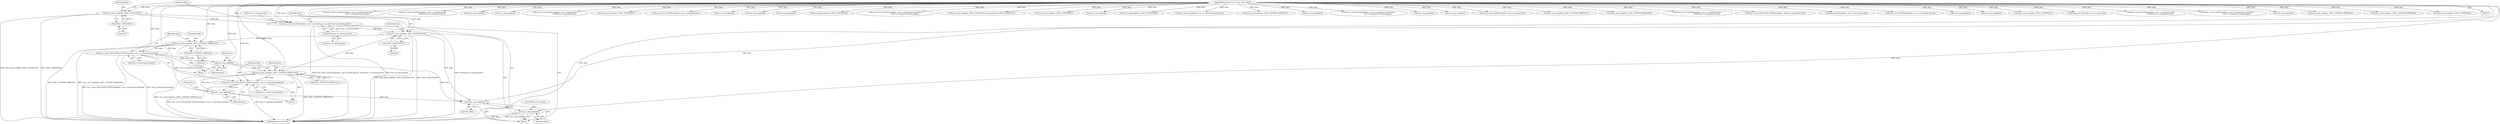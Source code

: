 digraph "1_samba_530d50a1abdcdf4d1775652d4c456c1274d83d8d_1@pointer" {
"1000290" [label="(Call,asn1_push_tag(data, ASN1_CONTEXT_SIMPLE(0)))"];
"1000254" [label="(Call,asn1_push_tag(data, ASN1_SEQUENCE(0)))"];
"1000237" [label="(Call,asn1_write_OctetString(data, tree->u.substring.attr, strlen(tree->u.substring.attr)))"];
"1000233" [label="(Call,asn1_push_tag(data, ASN1_CONTEXT(4)))"];
"1000108" [label="(MethodParameterIn,struct asn1_data *data)"];
"1000235" [label="(Call,ASN1_CONTEXT(4))"];
"1000246" [label="(Call,strlen(tree->u.substring.attr))"];
"1000256" [label="(Call,ASN1_SEQUENCE(0))"];
"1000292" [label="(Call,ASN1_CONTEXT_SIMPLE(0))"];
"1000294" [label="(Call,asn1_write_DATA_BLOB_LDAPString(data, tree->u.substring.chunks[i]))"];
"1000305" [label="(Call,asn1_pop_tag(data))"];
"1000353" [label="(Call,asn1_push_tag(data, ASN1_CONTEXT_SIMPLE(ctx)))"];
"1000357" [label="(Call,asn1_write_DATA_BLOB_LDAPString(data, tree->u.substring.chunks[i]))"];
"1000368" [label="(Call,asn1_pop_tag(data))"];
"1000372" [label="(Call,asn1_pop_tag(data))"];
"1000374" [label="(Call,asn1_pop_tag(data))"];
"1000209" [label="(Call,asn1_write_OctetString(data, tree->u.equality.value.data,\n                                     tree->u.equality.value.length))"];
"1000493" [label="(Call,asn1_write_OctetString(data, tree->u.comparison.attr,\n                                     strlen(tree->u.comparison.attr)))"];
"1000116" [label="(Block,)"];
"1000294" [label="(Call,asn1_write_DATA_BLOB_LDAPString(data, tree->u.substring.chunks[i]))"];
"1000255" [label="(Identifier,data)"];
"1000560" [label="(Call,asn1_pop_tag(data))"];
"1000464" [label="(Call,asn1_pop_tag(data))"];
"1000192" [label="(Call,asn1_write_OctetString(data, tree->u.equality.attr,\n                                     strlen(tree->u.equality.attr)))"];
"1000289" [label="(Block,)"];
"1000254" [label="(Call,asn1_push_tag(data, ASN1_SEQUENCE(0)))"];
"1000239" [label="(Call,tree->u.substring.attr)"];
"1000378" [label="(Call,asn1_push_tag(data, ASN1_CONTEXT(5)))"];
"1000575" [label="(Call,asn1_write_LDAPString(data, tree->u.extended.attr))"];
"1000359" [label="(Call,tree->u.substring.chunks[i])"];
"1000372" [label="(Call,asn1_pop_tag(data))"];
"1000291" [label="(Identifier,data)"];
"1000584" [label="(Call,asn1_pop_tag(data))"];
"1000355" [label="(Call,ASN1_CONTEXT_SIMPLE(ctx))"];
"1000600" [label="(Call,asn1_pop_tag(data))"];
"1000184" [label="(Call,asn1_pop_tag(data))"];
"1000368" [label="(Call,asn1_pop_tag(data))"];
"1000295" [label="(Identifier,data)"];
"1000296" [label="(Call,tree->u.substring.chunks[i])"];
"1000166" [label="(Call,asn1_push_tag(data, ASN1_CONTEXT(2)))"];
"1000399" [label="(Call,asn1_write_OctetString(data, tree->u.comparison.value.data,\n                                     tree->u.comparison.value.length))"];
"1000247" [label="(Call,tree->u.substring.attr)"];
"1000354" [label="(Identifier,data)"];
"1000119" [label="(Call,asn1_push_tag(data, ASN1_CONTEXT(tree->operation==LDB_OP_AND?0:1)))"];
"1000257" [label="(Literal,0)"];
"1000534" [label="(Call,asn1_push_tag(data, ASN1_CONTEXT(9)))"];
"1000292" [label="(Call,ASN1_CONTEXT_SIMPLE(0))"];
"1000357" [label="(Call,asn1_write_DATA_BLOB_LDAPString(data, tree->u.substring.chunks[i]))"];
"1000256" [label="(Call,ASN1_SEQUENCE(0))"];
"1000162" [label="(Call,asn1_pop_tag(data))"];
"1000489" [label="(Call,asn1_push_tag(data, ASN1_CONTEXT(8)))"];
"1000606" [label="(Call,asn1_write_uint8(data, tree->u.extended.dnAttributes))"];
"1000369" [label="(Identifier,data)"];
"1000234" [label="(Identifier,data)"];
"1000547" [label="(Call,asn1_push_tag(data, ASN1_CONTEXT_SIMPLE(1)))"];
"1000108" [label="(MethodParameterIn,struct asn1_data *data)"];
"1000419" [label="(Call,asn1_pop_tag(data))"];
"1000510" [label="(Call,asn1_write_OctetString(data, tree->u.comparison.value.data,\n                                     tree->u.comparison.value.length))"];
"1000615" [label="(Call,asn1_pop_tag(data))"];
"1000229" [label="(Call,asn1_pop_tag(data))"];
"1000472" [label="(Call,asn1_write_LDAPString(data, tree->u.present.attr))"];
"1000374" [label="(Call,asn1_pop_tag(data))"];
"1000468" [label="(Call,asn1_push_tag(data, ASN1_CONTEXT_SIMPLE(7)))"];
"1000571" [label="(Call,asn1_push_tag(data, ASN1_CONTEXT_SIMPLE(2)))"];
"1000236" [label="(Literal,4)"];
"1000376" [label="(ControlStructure,break;)"];
"1000375" [label="(Identifier,data)"];
"1000233" [label="(Call,asn1_push_tag(data, ASN1_CONTEXT(4)))"];
"1000382" [label="(Call,asn1_write_OctetString(data, tree->u.comparison.attr,\n                                     strlen(tree->u.comparison.attr)))"];
"1000590" [label="(Call,asn1_write_DATA_BLOB_LDAPString(data, &tree->u.extended.value))"];
"1000290" [label="(Call,asn1_push_tag(data, ASN1_CONTEXT_SIMPLE(0)))"];
"1000358" [label="(Identifier,data)"];
"1000235" [label="(Call,ASN1_CONTEXT(4))"];
"1000306" [label="(Identifier,data)"];
"1000373" [label="(Identifier,data)"];
"1000237" [label="(Call,asn1_write_OctetString(data, tree->u.substring.attr, strlen(tree->u.substring.attr)))"];
"1000371" [label="(Identifier,i)"];
"1000319" [label="(Block,)"];
"1000148" [label="(Call,ldap_push_filter(data, tree->u.list.elements[i]))"];
"1000551" [label="(Call,asn1_write_LDAPString(data, tree->u.extended.rule_id))"];
"1000238" [label="(Identifier,data)"];
"1000530" [label="(Call,asn1_pop_tag(data))"];
"1000293" [label="(Literal,0)"];
"1000617" [label="(Call,asn1_pop_tag(data))"];
"1000308" [label="(Identifier,i)"];
"1000188" [label="(Call,asn1_push_tag(data, ASN1_CONTEXT(3)))"];
"1000172" [label="(Call,ldap_push_filter(data, tree->u.isnot.child))"];
"1000305" [label="(Call,asn1_pop_tag(data))"];
"1000353" [label="(Call,asn1_push_tag(data, ASN1_CONTEXT_SIMPLE(ctx)))"];
"1000246" [label="(Call,strlen(tree->u.substring.attr))"];
"1000427" [label="(Call,asn1_write_OctetString(data, tree->u.comparison.attr,\n                                     strlen(tree->u.comparison.attr)))"];
"1000444" [label="(Call,asn1_write_OctetString(data, tree->u.comparison.value.data,\n                                     tree->u.comparison.value.length))"];
"1000481" [label="(Call,asn1_pop_tag(data))"];
"1000628" [label="(MethodReturn,static bool)"];
"1000586" [label="(Call,asn1_push_tag(data, ASN1_CONTEXT_SIMPLE(3)))"];
"1000602" [label="(Call,asn1_push_tag(data, ASN1_CONTEXT_SIMPLE(4)))"];
"1000423" [label="(Call,asn1_push_tag(data, ASN1_CONTEXT(6)))"];
"1000263" [label="(Identifier,tree)"];
"1000290" -> "1000289"  [label="AST: "];
"1000290" -> "1000292"  [label="CFG: "];
"1000291" -> "1000290"  [label="AST: "];
"1000292" -> "1000290"  [label="AST: "];
"1000295" -> "1000290"  [label="CFG: "];
"1000290" -> "1000628"  [label="DDG: ASN1_CONTEXT_SIMPLE(0)"];
"1000290" -> "1000628"  [label="DDG: asn1_push_tag(data, ASN1_CONTEXT_SIMPLE(0))"];
"1000254" -> "1000290"  [label="DDG: data"];
"1000108" -> "1000290"  [label="DDG: data"];
"1000292" -> "1000290"  [label="DDG: 0"];
"1000290" -> "1000294"  [label="DDG: data"];
"1000254" -> "1000116"  [label="AST: "];
"1000254" -> "1000256"  [label="CFG: "];
"1000255" -> "1000254"  [label="AST: "];
"1000256" -> "1000254"  [label="AST: "];
"1000263" -> "1000254"  [label="CFG: "];
"1000254" -> "1000628"  [label="DDG: asn1_push_tag(data, ASN1_SEQUENCE(0))"];
"1000254" -> "1000628"  [label="DDG: ASN1_SEQUENCE(0)"];
"1000237" -> "1000254"  [label="DDG: data"];
"1000108" -> "1000254"  [label="DDG: data"];
"1000256" -> "1000254"  [label="DDG: 0"];
"1000254" -> "1000353"  [label="DDG: data"];
"1000254" -> "1000372"  [label="DDG: data"];
"1000237" -> "1000116"  [label="AST: "];
"1000237" -> "1000246"  [label="CFG: "];
"1000238" -> "1000237"  [label="AST: "];
"1000239" -> "1000237"  [label="AST: "];
"1000246" -> "1000237"  [label="AST: "];
"1000255" -> "1000237"  [label="CFG: "];
"1000237" -> "1000628"  [label="DDG: asn1_write_OctetString(data, tree->u.substring.attr, strlen(tree->u.substring.attr))"];
"1000237" -> "1000628"  [label="DDG: tree->u.substring.attr"];
"1000237" -> "1000628"  [label="DDG: strlen(tree->u.substring.attr)"];
"1000233" -> "1000237"  [label="DDG: data"];
"1000108" -> "1000237"  [label="DDG: data"];
"1000246" -> "1000237"  [label="DDG: tree->u.substring.attr"];
"1000233" -> "1000116"  [label="AST: "];
"1000233" -> "1000235"  [label="CFG: "];
"1000234" -> "1000233"  [label="AST: "];
"1000235" -> "1000233"  [label="AST: "];
"1000238" -> "1000233"  [label="CFG: "];
"1000233" -> "1000628"  [label="DDG: asn1_push_tag(data, ASN1_CONTEXT(4))"];
"1000233" -> "1000628"  [label="DDG: ASN1_CONTEXT(4)"];
"1000108" -> "1000233"  [label="DDG: data"];
"1000235" -> "1000233"  [label="DDG: 4"];
"1000108" -> "1000107"  [label="AST: "];
"1000108" -> "1000628"  [label="DDG: data"];
"1000108" -> "1000119"  [label="DDG: data"];
"1000108" -> "1000148"  [label="DDG: data"];
"1000108" -> "1000162"  [label="DDG: data"];
"1000108" -> "1000166"  [label="DDG: data"];
"1000108" -> "1000172"  [label="DDG: data"];
"1000108" -> "1000184"  [label="DDG: data"];
"1000108" -> "1000188"  [label="DDG: data"];
"1000108" -> "1000192"  [label="DDG: data"];
"1000108" -> "1000209"  [label="DDG: data"];
"1000108" -> "1000229"  [label="DDG: data"];
"1000108" -> "1000294"  [label="DDG: data"];
"1000108" -> "1000305"  [label="DDG: data"];
"1000108" -> "1000353"  [label="DDG: data"];
"1000108" -> "1000357"  [label="DDG: data"];
"1000108" -> "1000368"  [label="DDG: data"];
"1000108" -> "1000372"  [label="DDG: data"];
"1000108" -> "1000374"  [label="DDG: data"];
"1000108" -> "1000378"  [label="DDG: data"];
"1000108" -> "1000382"  [label="DDG: data"];
"1000108" -> "1000399"  [label="DDG: data"];
"1000108" -> "1000419"  [label="DDG: data"];
"1000108" -> "1000423"  [label="DDG: data"];
"1000108" -> "1000427"  [label="DDG: data"];
"1000108" -> "1000444"  [label="DDG: data"];
"1000108" -> "1000464"  [label="DDG: data"];
"1000108" -> "1000468"  [label="DDG: data"];
"1000108" -> "1000472"  [label="DDG: data"];
"1000108" -> "1000481"  [label="DDG: data"];
"1000108" -> "1000489"  [label="DDG: data"];
"1000108" -> "1000493"  [label="DDG: data"];
"1000108" -> "1000510"  [label="DDG: data"];
"1000108" -> "1000530"  [label="DDG: data"];
"1000108" -> "1000534"  [label="DDG: data"];
"1000108" -> "1000547"  [label="DDG: data"];
"1000108" -> "1000551"  [label="DDG: data"];
"1000108" -> "1000560"  [label="DDG: data"];
"1000108" -> "1000571"  [label="DDG: data"];
"1000108" -> "1000575"  [label="DDG: data"];
"1000108" -> "1000584"  [label="DDG: data"];
"1000108" -> "1000586"  [label="DDG: data"];
"1000108" -> "1000590"  [label="DDG: data"];
"1000108" -> "1000600"  [label="DDG: data"];
"1000108" -> "1000602"  [label="DDG: data"];
"1000108" -> "1000606"  [label="DDG: data"];
"1000108" -> "1000615"  [label="DDG: data"];
"1000108" -> "1000617"  [label="DDG: data"];
"1000235" -> "1000236"  [label="CFG: "];
"1000236" -> "1000235"  [label="AST: "];
"1000246" -> "1000247"  [label="CFG: "];
"1000247" -> "1000246"  [label="AST: "];
"1000256" -> "1000257"  [label="CFG: "];
"1000257" -> "1000256"  [label="AST: "];
"1000292" -> "1000293"  [label="CFG: "];
"1000293" -> "1000292"  [label="AST: "];
"1000294" -> "1000289"  [label="AST: "];
"1000294" -> "1000296"  [label="CFG: "];
"1000295" -> "1000294"  [label="AST: "];
"1000296" -> "1000294"  [label="AST: "];
"1000306" -> "1000294"  [label="CFG: "];
"1000294" -> "1000628"  [label="DDG: asn1_write_DATA_BLOB_LDAPString(data, tree->u.substring.chunks[i])"];
"1000294" -> "1000628"  [label="DDG: tree->u.substring.chunks[i]"];
"1000294" -> "1000305"  [label="DDG: data"];
"1000294" -> "1000357"  [label="DDG: tree->u.substring.chunks[i]"];
"1000305" -> "1000289"  [label="AST: "];
"1000305" -> "1000306"  [label="CFG: "];
"1000306" -> "1000305"  [label="AST: "];
"1000308" -> "1000305"  [label="CFG: "];
"1000305" -> "1000353"  [label="DDG: data"];
"1000305" -> "1000372"  [label="DDG: data"];
"1000353" -> "1000319"  [label="AST: "];
"1000353" -> "1000355"  [label="CFG: "];
"1000354" -> "1000353"  [label="AST: "];
"1000355" -> "1000353"  [label="AST: "];
"1000358" -> "1000353"  [label="CFG: "];
"1000353" -> "1000628"  [label="DDG: asn1_push_tag(data, ASN1_CONTEXT_SIMPLE(ctx))"];
"1000353" -> "1000628"  [label="DDG: ASN1_CONTEXT_SIMPLE(ctx)"];
"1000368" -> "1000353"  [label="DDG: data"];
"1000355" -> "1000353"  [label="DDG: ctx"];
"1000353" -> "1000357"  [label="DDG: data"];
"1000357" -> "1000319"  [label="AST: "];
"1000357" -> "1000359"  [label="CFG: "];
"1000358" -> "1000357"  [label="AST: "];
"1000359" -> "1000357"  [label="AST: "];
"1000369" -> "1000357"  [label="CFG: "];
"1000357" -> "1000628"  [label="DDG: asn1_write_DATA_BLOB_LDAPString(data, tree->u.substring.chunks[i])"];
"1000357" -> "1000628"  [label="DDG: tree->u.substring.chunks[i]"];
"1000357" -> "1000368"  [label="DDG: data"];
"1000368" -> "1000319"  [label="AST: "];
"1000368" -> "1000369"  [label="CFG: "];
"1000369" -> "1000368"  [label="AST: "];
"1000371" -> "1000368"  [label="CFG: "];
"1000368" -> "1000372"  [label="DDG: data"];
"1000372" -> "1000116"  [label="AST: "];
"1000372" -> "1000373"  [label="CFG: "];
"1000373" -> "1000372"  [label="AST: "];
"1000375" -> "1000372"  [label="CFG: "];
"1000372" -> "1000374"  [label="DDG: data"];
"1000374" -> "1000116"  [label="AST: "];
"1000374" -> "1000375"  [label="CFG: "];
"1000375" -> "1000374"  [label="AST: "];
"1000376" -> "1000374"  [label="CFG: "];
"1000374" -> "1000628"  [label="DDG: data"];
"1000374" -> "1000628"  [label="DDG: asn1_pop_tag(data)"];
}
